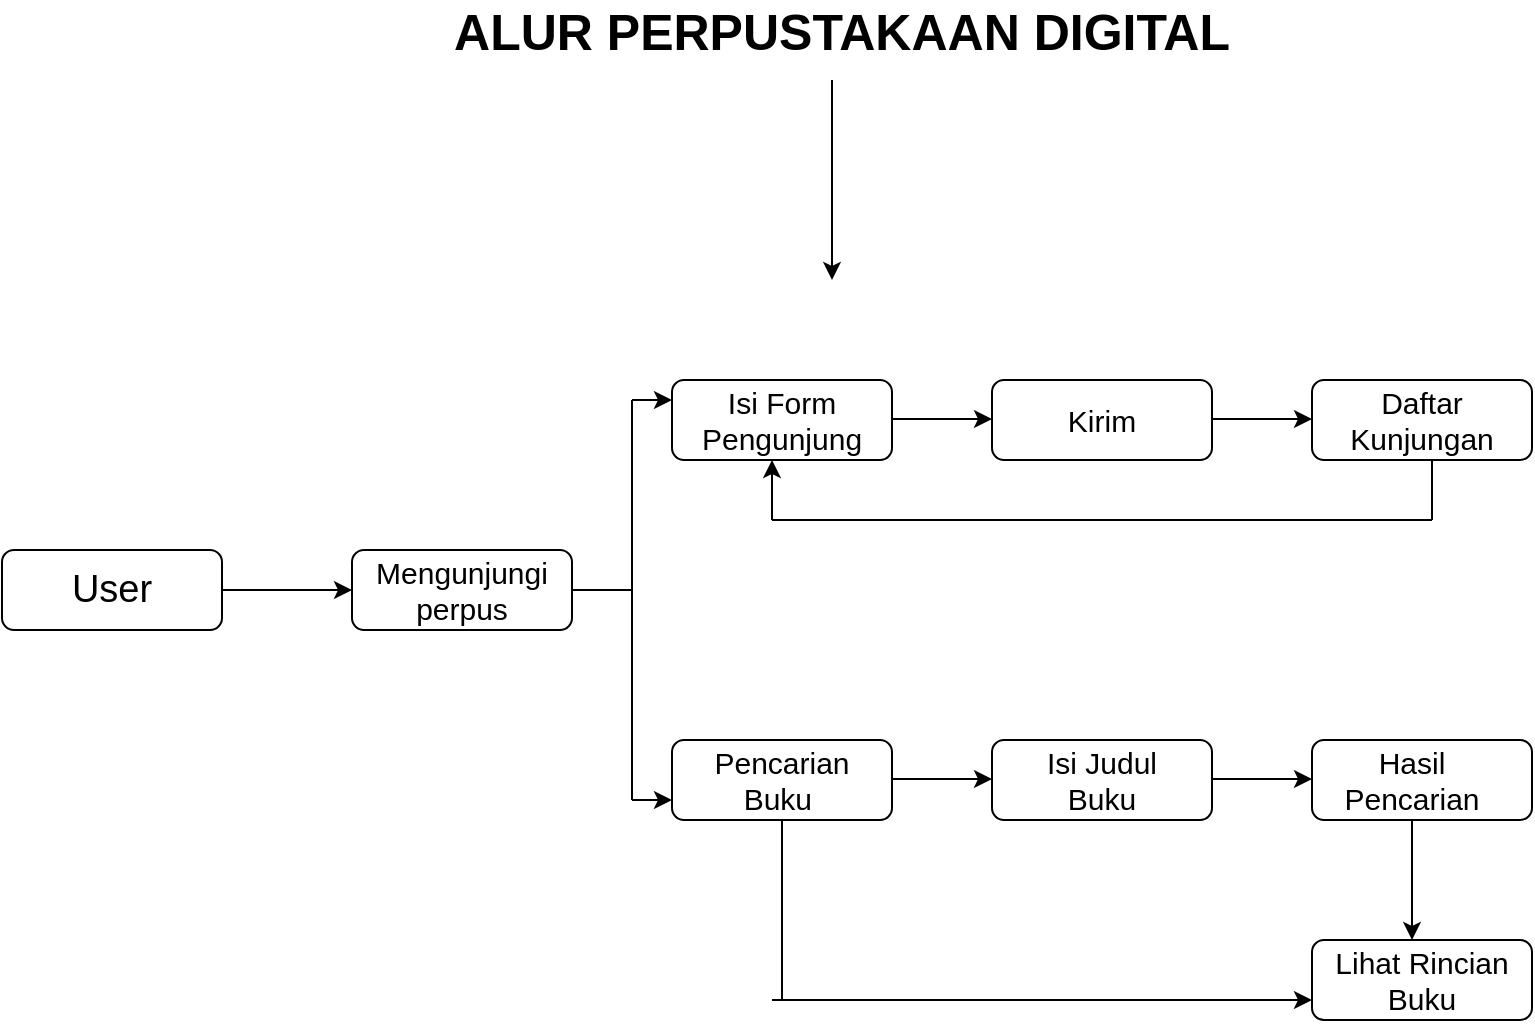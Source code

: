 <mxfile version="23.0.2" type="github">
  <diagram name="Page-1" id="_0XzOybCo_KC0RPcw1HC">
    <mxGraphModel dx="792" dy="446" grid="1" gridSize="10" guides="1" tooltips="1" connect="1" arrows="1" fold="1" page="1" pageScale="1" pageWidth="850" pageHeight="1100" math="0" shadow="0">
      <root>
        <mxCell id="0" />
        <mxCell id="1" parent="0" />
        <mxCell id="jaCLuksXTeSxfOPF52hZ-1" value="" style="rounded=1;whiteSpace=wrap;html=1;" vertex="1" parent="1">
          <mxGeometry x="25" y="415" width="110" height="40" as="geometry" />
        </mxCell>
        <mxCell id="jaCLuksXTeSxfOPF52hZ-2" value="&lt;font style=&quot;font-size: 19px;&quot;&gt;User&lt;/font&gt;" style="text;html=1;strokeColor=none;fillColor=none;align=center;verticalAlign=middle;whiteSpace=wrap;rounded=0;" vertex="1" parent="1">
          <mxGeometry x="50" y="420" width="60" height="30" as="geometry" />
        </mxCell>
        <mxCell id="jaCLuksXTeSxfOPF52hZ-3" value="" style="endArrow=classic;html=1;rounded=0;exitX=1;exitY=0.5;exitDx=0;exitDy=0;" edge="1" parent="1" source="jaCLuksXTeSxfOPF52hZ-1">
          <mxGeometry width="50" height="50" relative="1" as="geometry">
            <mxPoint x="150" y="460" as="sourcePoint" />
            <mxPoint x="200" y="435" as="targetPoint" />
          </mxGeometry>
        </mxCell>
        <mxCell id="jaCLuksXTeSxfOPF52hZ-4" value="" style="rounded=1;whiteSpace=wrap;html=1;" vertex="1" parent="1">
          <mxGeometry x="200" y="415" width="110" height="40" as="geometry" />
        </mxCell>
        <mxCell id="jaCLuksXTeSxfOPF52hZ-5" value="&lt;font style=&quot;font-size: 15px;&quot;&gt;Mengunjungi perpus&lt;/font&gt;" style="text;html=1;strokeColor=none;fillColor=none;align=center;verticalAlign=middle;whiteSpace=wrap;rounded=0;" vertex="1" parent="1">
          <mxGeometry x="235" y="420" width="40" height="30" as="geometry" />
        </mxCell>
        <mxCell id="jaCLuksXTeSxfOPF52hZ-7" value="" style="rounded=1;whiteSpace=wrap;html=1;" vertex="1" parent="1">
          <mxGeometry x="360" y="330" width="110" height="40" as="geometry" />
        </mxCell>
        <mxCell id="jaCLuksXTeSxfOPF52hZ-10" value="&lt;span style=&quot;font-size: 15px;&quot;&gt;Isi Form Pengunjung&lt;/span&gt;" style="text;html=1;strokeColor=none;fillColor=none;align=center;verticalAlign=middle;whiteSpace=wrap;rounded=0;" vertex="1" parent="1">
          <mxGeometry x="395" y="335" width="40" height="30" as="geometry" />
        </mxCell>
        <mxCell id="jaCLuksXTeSxfOPF52hZ-11" value="" style="rounded=1;whiteSpace=wrap;html=1;" vertex="1" parent="1">
          <mxGeometry x="360" y="510" width="110" height="40" as="geometry" />
        </mxCell>
        <mxCell id="jaCLuksXTeSxfOPF52hZ-14" value="&lt;span style=&quot;font-size: 15px;&quot;&gt;Pencarian Buku&amp;nbsp;&lt;br&gt;&lt;/span&gt;" style="text;html=1;strokeColor=none;fillColor=none;align=center;verticalAlign=middle;whiteSpace=wrap;rounded=0;" vertex="1" parent="1">
          <mxGeometry x="395" y="515" width="40" height="30" as="geometry" />
        </mxCell>
        <mxCell id="jaCLuksXTeSxfOPF52hZ-15" value="" style="endArrow=classic;html=1;rounded=0;" edge="1" parent="1">
          <mxGeometry width="50" height="50" relative="1" as="geometry">
            <mxPoint x="470" y="529.5" as="sourcePoint" />
            <mxPoint x="520" y="529.5" as="targetPoint" />
          </mxGeometry>
        </mxCell>
        <mxCell id="jaCLuksXTeSxfOPF52hZ-16" value="" style="rounded=1;whiteSpace=wrap;html=1;" vertex="1" parent="1">
          <mxGeometry x="520" y="510" width="110" height="40" as="geometry" />
        </mxCell>
        <mxCell id="jaCLuksXTeSxfOPF52hZ-17" value="&lt;font style=&quot;font-size: 15px;&quot;&gt;Isi Judul Buku&lt;/font&gt;" style="text;html=1;strokeColor=none;fillColor=none;align=center;verticalAlign=middle;whiteSpace=wrap;rounded=0;" vertex="1" parent="1">
          <mxGeometry x="545" y="515" width="60" height="30" as="geometry" />
        </mxCell>
        <mxCell id="jaCLuksXTeSxfOPF52hZ-18" value="" style="rounded=1;whiteSpace=wrap;html=1;" vertex="1" parent="1">
          <mxGeometry x="680" y="510" width="110" height="40" as="geometry" />
        </mxCell>
        <mxCell id="jaCLuksXTeSxfOPF52hZ-19" value="" style="endArrow=classic;html=1;rounded=0;" edge="1" parent="1">
          <mxGeometry width="50" height="50" relative="1" as="geometry">
            <mxPoint x="630" y="529.5" as="sourcePoint" />
            <mxPoint x="680" y="529.5" as="targetPoint" />
          </mxGeometry>
        </mxCell>
        <mxCell id="jaCLuksXTeSxfOPF52hZ-20" value="&lt;font style=&quot;font-size: 15px;&quot;&gt;Hasil Pencarian&lt;/font&gt;" style="text;html=1;strokeColor=none;fillColor=none;align=center;verticalAlign=middle;whiteSpace=wrap;rounded=0;" vertex="1" parent="1">
          <mxGeometry x="700" y="515" width="60" height="30" as="geometry" />
        </mxCell>
        <mxCell id="jaCLuksXTeSxfOPF52hZ-22" value="" style="endArrow=classic;html=1;rounded=0;" edge="1" parent="1">
          <mxGeometry width="50" height="50" relative="1" as="geometry">
            <mxPoint x="730" y="550" as="sourcePoint" />
            <mxPoint x="730" y="610" as="targetPoint" />
          </mxGeometry>
        </mxCell>
        <mxCell id="jaCLuksXTeSxfOPF52hZ-23" value="" style="rounded=1;whiteSpace=wrap;html=1;" vertex="1" parent="1">
          <mxGeometry x="680" y="610" width="110" height="40" as="geometry" />
        </mxCell>
        <mxCell id="jaCLuksXTeSxfOPF52hZ-24" value="&lt;font style=&quot;font-size: 15px;&quot;&gt;Lihat Rincian Buku&lt;/font&gt;" style="text;html=1;strokeColor=none;fillColor=none;align=center;verticalAlign=middle;whiteSpace=wrap;rounded=0;" vertex="1" parent="1">
          <mxGeometry x="690" y="606.25" width="90" height="47.5" as="geometry" />
        </mxCell>
        <mxCell id="jaCLuksXTeSxfOPF52hZ-28" value="" style="endArrow=none;html=1;rounded=0;exitX=1;exitY=0.5;exitDx=0;exitDy=0;" edge="1" parent="1" source="jaCLuksXTeSxfOPF52hZ-4">
          <mxGeometry width="50" height="50" relative="1" as="geometry">
            <mxPoint x="330" y="470" as="sourcePoint" />
            <mxPoint x="340" y="435" as="targetPoint" />
          </mxGeometry>
        </mxCell>
        <mxCell id="jaCLuksXTeSxfOPF52hZ-29" value="" style="endArrow=none;html=1;rounded=0;" edge="1" parent="1">
          <mxGeometry width="50" height="50" relative="1" as="geometry">
            <mxPoint x="340" y="540" as="sourcePoint" />
            <mxPoint x="340" y="340" as="targetPoint" />
          </mxGeometry>
        </mxCell>
        <mxCell id="jaCLuksXTeSxfOPF52hZ-30" value="" style="endArrow=classic;html=1;rounded=0;entryX=0;entryY=0.25;entryDx=0;entryDy=0;" edge="1" parent="1" target="jaCLuksXTeSxfOPF52hZ-7">
          <mxGeometry width="50" height="50" relative="1" as="geometry">
            <mxPoint x="340" y="340" as="sourcePoint" />
            <mxPoint x="380" y="340" as="targetPoint" />
          </mxGeometry>
        </mxCell>
        <mxCell id="jaCLuksXTeSxfOPF52hZ-31" value="" style="endArrow=classic;html=1;rounded=0;" edge="1" parent="1">
          <mxGeometry width="50" height="50" relative="1" as="geometry">
            <mxPoint x="340" y="540" as="sourcePoint" />
            <mxPoint x="360" y="540" as="targetPoint" />
          </mxGeometry>
        </mxCell>
        <mxCell id="jaCLuksXTeSxfOPF52hZ-32" value="" style="endArrow=classic;html=1;rounded=0;" edge="1" parent="1">
          <mxGeometry width="50" height="50" relative="1" as="geometry">
            <mxPoint x="470" y="349.5" as="sourcePoint" />
            <mxPoint x="520" y="349.5" as="targetPoint" />
          </mxGeometry>
        </mxCell>
        <mxCell id="jaCLuksXTeSxfOPF52hZ-33" value="" style="rounded=1;whiteSpace=wrap;html=1;" vertex="1" parent="1">
          <mxGeometry x="520" y="330" width="110" height="40" as="geometry" />
        </mxCell>
        <mxCell id="jaCLuksXTeSxfOPF52hZ-34" value="" style="endArrow=classic;html=1;rounded=0;" edge="1" parent="1">
          <mxGeometry width="50" height="50" relative="1" as="geometry">
            <mxPoint x="630" y="349.5" as="sourcePoint" />
            <mxPoint x="680" y="349.5" as="targetPoint" />
          </mxGeometry>
        </mxCell>
        <mxCell id="jaCLuksXTeSxfOPF52hZ-35" value="" style="rounded=1;whiteSpace=wrap;html=1;" vertex="1" parent="1">
          <mxGeometry x="680" y="330" width="110" height="40" as="geometry" />
        </mxCell>
        <mxCell id="jaCLuksXTeSxfOPF52hZ-36" value="" style="endArrow=none;html=1;rounded=0;" edge="1" parent="1">
          <mxGeometry width="50" height="50" relative="1" as="geometry">
            <mxPoint x="740" y="400" as="sourcePoint" />
            <mxPoint x="740" y="370" as="targetPoint" />
          </mxGeometry>
        </mxCell>
        <mxCell id="jaCLuksXTeSxfOPF52hZ-37" value="" style="endArrow=none;html=1;rounded=0;" edge="1" parent="1">
          <mxGeometry width="50" height="50" relative="1" as="geometry">
            <mxPoint x="410" y="400" as="sourcePoint" />
            <mxPoint x="740" y="400" as="targetPoint" />
          </mxGeometry>
        </mxCell>
        <mxCell id="jaCLuksXTeSxfOPF52hZ-38" value="" style="endArrow=classic;html=1;rounded=0;" edge="1" parent="1">
          <mxGeometry width="50" height="50" relative="1" as="geometry">
            <mxPoint x="410" y="400" as="sourcePoint" />
            <mxPoint x="410" y="370" as="targetPoint" />
          </mxGeometry>
        </mxCell>
        <mxCell id="jaCLuksXTeSxfOPF52hZ-39" value="&lt;span style=&quot;font-size: 15px;&quot;&gt;Kirim&lt;br&gt;&lt;/span&gt;" style="text;html=1;strokeColor=none;fillColor=none;align=center;verticalAlign=middle;whiteSpace=wrap;rounded=0;" vertex="1" parent="1">
          <mxGeometry x="555" y="335" width="40" height="30" as="geometry" />
        </mxCell>
        <mxCell id="jaCLuksXTeSxfOPF52hZ-40" value="&lt;span style=&quot;font-size: 15px;&quot;&gt;Daftar Kunjungan&lt;br&gt;&lt;/span&gt;" style="text;html=1;strokeColor=none;fillColor=none;align=center;verticalAlign=middle;whiteSpace=wrap;rounded=0;" vertex="1" parent="1">
          <mxGeometry x="715" y="335" width="40" height="30" as="geometry" />
        </mxCell>
        <mxCell id="jaCLuksXTeSxfOPF52hZ-41" value="" style="endArrow=none;html=1;rounded=0;entryX=0.5;entryY=1;entryDx=0;entryDy=0;" edge="1" parent="1" target="jaCLuksXTeSxfOPF52hZ-11">
          <mxGeometry width="50" height="50" relative="1" as="geometry">
            <mxPoint x="415" y="640" as="sourcePoint" />
            <mxPoint x="430" y="570" as="targetPoint" />
          </mxGeometry>
        </mxCell>
        <mxCell id="jaCLuksXTeSxfOPF52hZ-44" value="&lt;font size=&quot;1&quot; style=&quot;&quot;&gt;&lt;b style=&quot;font-size: 25px;&quot;&gt;ALUR PERPUSTAKAAN DIGITAL&lt;/b&gt;&lt;/font&gt;" style="text;html=1;strokeColor=none;fillColor=none;align=center;verticalAlign=middle;whiteSpace=wrap;rounded=0;" vertex="1" parent="1">
          <mxGeometry x="235" y="140" width="420" height="30" as="geometry" />
        </mxCell>
        <mxCell id="jaCLuksXTeSxfOPF52hZ-45" value="" style="endArrow=classic;html=1;rounded=0;" edge="1" parent="1">
          <mxGeometry width="50" height="50" relative="1" as="geometry">
            <mxPoint x="440" y="180" as="sourcePoint" />
            <mxPoint x="440" y="280" as="targetPoint" />
          </mxGeometry>
        </mxCell>
        <mxCell id="jaCLuksXTeSxfOPF52hZ-48" value="" style="endArrow=classic;html=1;rounded=0;entryX=0;entryY=0.75;entryDx=0;entryDy=0;" edge="1" parent="1" target="jaCLuksXTeSxfOPF52hZ-23">
          <mxGeometry width="50" height="50" relative="1" as="geometry">
            <mxPoint x="410" y="640" as="sourcePoint" />
            <mxPoint x="500" y="620" as="targetPoint" />
          </mxGeometry>
        </mxCell>
      </root>
    </mxGraphModel>
  </diagram>
</mxfile>
